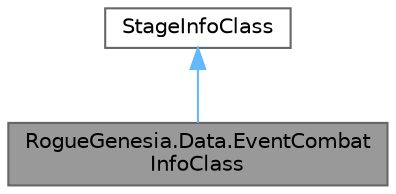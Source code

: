 digraph "RogueGenesia.Data.EventCombatInfoClass"
{
 // LATEX_PDF_SIZE
  bgcolor="transparent";
  edge [fontname=Helvetica,fontsize=10,labelfontname=Helvetica,labelfontsize=10];
  node [fontname=Helvetica,fontsize=10,shape=box,height=0.2,width=0.4];
  Node1 [label="RogueGenesia.Data.EventCombat\lInfoClass",height=0.2,width=0.4,color="gray40", fillcolor="grey60", style="filled", fontcolor="black",tooltip=" "];
  Node2 -> Node1 [dir="back",color="steelblue1",style="solid"];
  Node2 [label="StageInfoClass",height=0.2,width=0.4,color="gray40", fillcolor="white", style="filled",URL="$class_rogue_genesia_1_1_data_1_1_stage_info_class.html",tooltip=" "];
}
